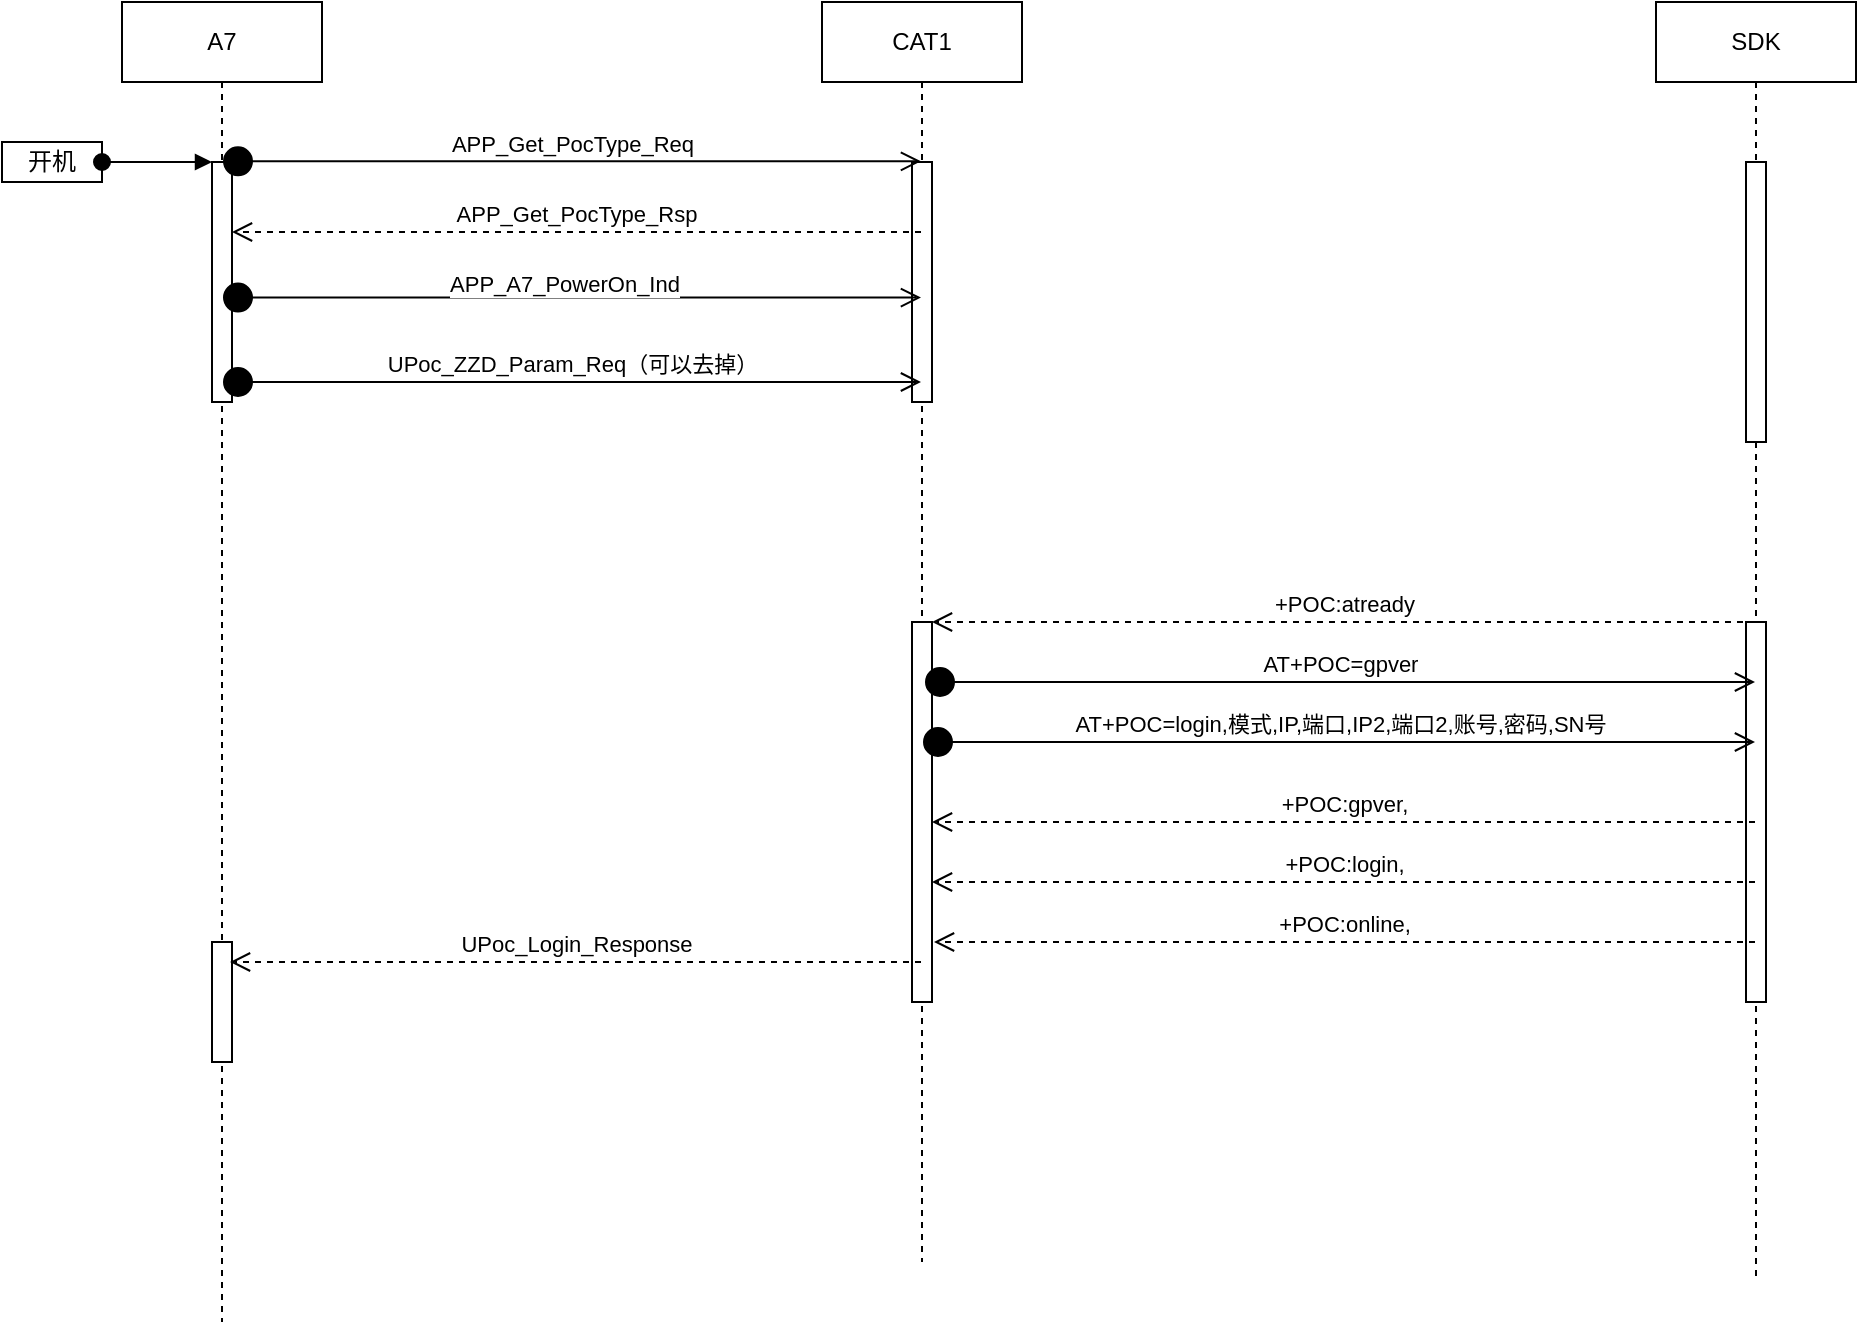 <mxfile version="24.7.8">
  <diagram name="开机" id="13e1069c-82ec-6db2-03f1-153e76fe0fe0">
    <mxGraphModel dx="1132" dy="622" grid="1" gridSize="10" guides="1" tooltips="1" connect="1" arrows="1" fold="1" page="1" pageScale="1" pageWidth="2336" pageHeight="1654" background="none" math="0" shadow="0">
      <root>
        <mxCell id="0" />
        <mxCell id="1" parent="0" />
        <mxCell id="viJgDUvnnvHp10z5MApt-3" value="A7" style="shape=umlLifeline;perimeter=lifelinePerimeter;whiteSpace=wrap;html=1;container=1;dropTarget=0;collapsible=0;recursiveResize=0;outlineConnect=0;portConstraint=eastwest;newEdgeStyle={&quot;curved&quot;:0,&quot;rounded&quot;:0};" vertex="1" parent="1">
          <mxGeometry x="150" y="120" width="100" height="660" as="geometry" />
        </mxCell>
        <mxCell id="viJgDUvnnvHp10z5MApt-5" value="" style="html=1;points=[[0,0,0,0,5],[0,1,0,0,-5],[1,0,0,0,5],[1,1,0,0,-5]];perimeter=orthogonalPerimeter;outlineConnect=0;targetShapes=umlLifeline;portConstraint=eastwest;newEdgeStyle={&quot;curved&quot;:0,&quot;rounded&quot;:0};" vertex="1" parent="viJgDUvnnvHp10z5MApt-3">
          <mxGeometry x="45" y="80" width="10" height="120" as="geometry" />
        </mxCell>
        <mxCell id="viJgDUvnnvHp10z5MApt-37" value="" style="html=1;points=[[0,0,0,0,5],[0,1,0,0,-5],[1,0,0,0,5],[1,1,0,0,-5]];perimeter=orthogonalPerimeter;outlineConnect=0;targetShapes=umlLifeline;portConstraint=eastwest;newEdgeStyle={&quot;curved&quot;:0,&quot;rounded&quot;:0};" vertex="1" parent="viJgDUvnnvHp10z5MApt-3">
          <mxGeometry x="45" y="470" width="10" height="60" as="geometry" />
        </mxCell>
        <mxCell id="viJgDUvnnvHp10z5MApt-4" value="CAT1" style="shape=umlLifeline;perimeter=lifelinePerimeter;whiteSpace=wrap;html=1;container=1;dropTarget=0;collapsible=0;recursiveResize=0;outlineConnect=0;portConstraint=eastwest;newEdgeStyle={&quot;curved&quot;:0,&quot;rounded&quot;:0};" vertex="1" parent="1">
          <mxGeometry x="500" y="120" width="100" height="630" as="geometry" />
        </mxCell>
        <mxCell id="viJgDUvnnvHp10z5MApt-10" value="" style="html=1;points=[[0,0,0,0,5],[0,1,0,0,-5],[1,0,0,0,5],[1,1,0,0,-5]];perimeter=orthogonalPerimeter;outlineConnect=0;targetShapes=umlLifeline;portConstraint=eastwest;newEdgeStyle={&quot;curved&quot;:0,&quot;rounded&quot;:0};" vertex="1" parent="viJgDUvnnvHp10z5MApt-4">
          <mxGeometry x="45" y="80" width="10" height="120" as="geometry" />
        </mxCell>
        <mxCell id="viJgDUvnnvHp10z5MApt-26" value="" style="html=1;points=[[0,0,0,0,5],[0,1,0,0,-5],[1,0,0,0,5],[1,1,0,0,-5]];perimeter=orthogonalPerimeter;outlineConnect=0;targetShapes=umlLifeline;portConstraint=eastwest;newEdgeStyle={&quot;curved&quot;:0,&quot;rounded&quot;:0};" vertex="1" parent="viJgDUvnnvHp10z5MApt-4">
          <mxGeometry x="45" y="310" width="10" height="190" as="geometry" />
        </mxCell>
        <mxCell id="viJgDUvnnvHp10z5MApt-7" value="开机" style="rounded=0;whiteSpace=wrap;html=1;" vertex="1" parent="1">
          <mxGeometry x="90" y="190" width="50" height="20" as="geometry" />
        </mxCell>
        <mxCell id="viJgDUvnnvHp10z5MApt-8" value="" style="html=1;verticalAlign=bottom;startArrow=oval;startFill=1;endArrow=block;startSize=8;curved=0;rounded=0;exitX=1;exitY=0.5;exitDx=0;exitDy=0;" edge="1" parent="1" source="viJgDUvnnvHp10z5MApt-7" target="viJgDUvnnvHp10z5MApt-5">
          <mxGeometry width="60" relative="1" as="geometry">
            <mxPoint x="150" y="200" as="sourcePoint" />
            <mxPoint x="190" y="200" as="targetPoint" />
          </mxGeometry>
        </mxCell>
        <mxCell id="viJgDUvnnvHp10z5MApt-13" value="APP_Get_PocType_Req" style="html=1;verticalAlign=bottom;startArrow=circle;startFill=1;endArrow=open;startSize=6;endSize=8;curved=0;rounded=0;" edge="1" parent="1" target="viJgDUvnnvHp10z5MApt-4">
          <mxGeometry x="0.001" width="80" relative="1" as="geometry">
            <mxPoint x="200" y="199.66" as="sourcePoint" />
            <mxPoint x="280" y="199.66" as="targetPoint" />
            <mxPoint as="offset" />
          </mxGeometry>
        </mxCell>
        <mxCell id="viJgDUvnnvHp10z5MApt-14" value="APP_Get_PocType_Rsp" style="html=1;verticalAlign=bottom;endArrow=open;dashed=1;endSize=8;curved=0;rounded=0;" edge="1" parent="1" source="viJgDUvnnvHp10z5MApt-4">
          <mxGeometry relative="1" as="geometry">
            <mxPoint x="405" y="235" as="sourcePoint" />
            <mxPoint x="205" y="235" as="targetPoint" />
            <Array as="points">
              <mxPoint x="380" y="235" />
            </Array>
          </mxGeometry>
        </mxCell>
        <mxCell id="viJgDUvnnvHp10z5MApt-16" value="APP_A7_PowerOn_Ind" style="html=1;verticalAlign=bottom;startArrow=circle;startFill=1;endArrow=open;startSize=6;endSize=8;curved=0;rounded=0;" edge="1" parent="1" target="viJgDUvnnvHp10z5MApt-4">
          <mxGeometry x="-0.024" y="-2" width="80" relative="1" as="geometry">
            <mxPoint x="200" y="267.76" as="sourcePoint" />
            <mxPoint x="405" y="267.76" as="targetPoint" />
            <mxPoint as="offset" />
          </mxGeometry>
        </mxCell>
        <mxCell id="viJgDUvnnvHp10z5MApt-19" value="UPoc_ZZD_Param_Req（可以去掉）" style="html=1;verticalAlign=bottom;startArrow=circle;startFill=1;endArrow=open;startSize=6;endSize=8;curved=0;rounded=0;" edge="1" parent="1" target="viJgDUvnnvHp10z5MApt-4">
          <mxGeometry x="-0.001" width="80" relative="1" as="geometry">
            <mxPoint x="200" y="310" as="sourcePoint" />
            <mxPoint x="405" y="310" as="targetPoint" />
            <mxPoint as="offset" />
          </mxGeometry>
        </mxCell>
        <mxCell id="viJgDUvnnvHp10z5MApt-24" value="SDK" style="shape=umlLifeline;perimeter=lifelinePerimeter;whiteSpace=wrap;html=1;container=1;dropTarget=0;collapsible=0;recursiveResize=0;outlineConnect=0;portConstraint=eastwest;newEdgeStyle={&quot;curved&quot;:0,&quot;rounded&quot;:0};" vertex="1" parent="1">
          <mxGeometry x="917" y="120" width="100" height="640" as="geometry" />
        </mxCell>
        <mxCell id="viJgDUvnnvHp10z5MApt-25" value="" style="html=1;points=[[0,0,0,0,5],[0,1,0,0,-5],[1,0,0,0,5],[1,1,0,0,-5]];perimeter=orthogonalPerimeter;outlineConnect=0;targetShapes=umlLifeline;portConstraint=eastwest;newEdgeStyle={&quot;curved&quot;:0,&quot;rounded&quot;:0};" vertex="1" parent="viJgDUvnnvHp10z5MApt-24">
          <mxGeometry x="45" y="80" width="10" height="140" as="geometry" />
        </mxCell>
        <mxCell id="viJgDUvnnvHp10z5MApt-27" value="" style="html=1;points=[[0,0,0,0,5],[0,1,0,0,-5],[1,0,0,0,5],[1,1,0,0,-5]];perimeter=orthogonalPerimeter;outlineConnect=0;targetShapes=umlLifeline;portConstraint=eastwest;newEdgeStyle={&quot;curved&quot;:0,&quot;rounded&quot;:0};" vertex="1" parent="viJgDUvnnvHp10z5MApt-24">
          <mxGeometry x="45" y="310" width="10" height="190" as="geometry" />
        </mxCell>
        <mxCell id="viJgDUvnnvHp10z5MApt-29" value="+POC:atready" style="html=1;verticalAlign=bottom;endArrow=open;dashed=1;endSize=8;curved=0;rounded=0;" edge="1" parent="1" source="viJgDUvnnvHp10z5MApt-24">
          <mxGeometry relative="1" as="geometry">
            <mxPoint x="755" y="430" as="sourcePoint" />
            <mxPoint x="555" y="430" as="targetPoint" />
            <Array as="points">
              <mxPoint x="730" y="430" />
            </Array>
          </mxGeometry>
        </mxCell>
        <mxCell id="viJgDUvnnvHp10z5MApt-31" value="AT+POC=gpver" style="html=1;verticalAlign=bottom;startArrow=circle;startFill=1;endArrow=open;startSize=6;endSize=8;curved=0;rounded=0;" edge="1" parent="1" target="viJgDUvnnvHp10z5MApt-24">
          <mxGeometry x="-0.001" width="80" relative="1" as="geometry">
            <mxPoint x="551" y="460" as="sourcePoint" />
            <mxPoint x="756" y="460" as="targetPoint" />
            <mxPoint as="offset" />
          </mxGeometry>
        </mxCell>
        <mxCell id="viJgDUvnnvHp10z5MApt-32" value="&lt;div&gt;&lt;div&gt;AT+POC=login,模式,IP,端口,IP2,端口2,账号,密码,SN号&lt;br&gt;&lt;/div&gt;&lt;/div&gt;" style="html=1;verticalAlign=bottom;startArrow=circle;startFill=1;endArrow=open;startSize=6;endSize=8;curved=0;rounded=0;" edge="1" parent="1" target="viJgDUvnnvHp10z5MApt-24">
          <mxGeometry x="0.0" width="80" relative="1" as="geometry">
            <mxPoint x="550" y="490" as="sourcePoint" />
            <mxPoint x="755" y="490" as="targetPoint" />
            <mxPoint as="offset" />
          </mxGeometry>
        </mxCell>
        <mxCell id="viJgDUvnnvHp10z5MApt-33" value="+POC:gpver," style="html=1;verticalAlign=bottom;endArrow=open;dashed=1;endSize=8;curved=0;rounded=0;" edge="1" parent="1" source="viJgDUvnnvHp10z5MApt-24">
          <mxGeometry relative="1" as="geometry">
            <mxPoint x="755" y="530" as="sourcePoint" />
            <mxPoint x="555" y="530" as="targetPoint" />
            <Array as="points">
              <mxPoint x="730" y="530" />
            </Array>
          </mxGeometry>
        </mxCell>
        <mxCell id="viJgDUvnnvHp10z5MApt-34" value="+POC:login," style="html=1;verticalAlign=bottom;endArrow=open;dashed=1;endSize=8;curved=0;rounded=0;" edge="1" parent="1" source="viJgDUvnnvHp10z5MApt-24">
          <mxGeometry relative="1" as="geometry">
            <mxPoint x="755" y="560" as="sourcePoint" />
            <mxPoint x="555" y="560" as="targetPoint" />
            <Array as="points">
              <mxPoint x="730" y="560" />
            </Array>
            <mxPoint as="offset" />
          </mxGeometry>
        </mxCell>
        <mxCell id="viJgDUvnnvHp10z5MApt-35" value="+POC:online," style="html=1;verticalAlign=bottom;endArrow=open;dashed=1;endSize=8;curved=0;rounded=0;" edge="1" parent="1" source="viJgDUvnnvHp10z5MApt-24">
          <mxGeometry relative="1" as="geometry">
            <mxPoint x="756" y="590" as="sourcePoint" />
            <mxPoint x="556" y="590" as="targetPoint" />
            <Array as="points">
              <mxPoint x="731" y="590" />
            </Array>
            <mxPoint as="offset" />
          </mxGeometry>
        </mxCell>
        <mxCell id="viJgDUvnnvHp10z5MApt-36" value="UPoc_Login_Response" style="html=1;verticalAlign=bottom;endArrow=open;dashed=1;endSize=8;curved=0;rounded=0;" edge="1" parent="1" source="viJgDUvnnvHp10z5MApt-4">
          <mxGeometry relative="1" as="geometry">
            <mxPoint x="404" y="600" as="sourcePoint" />
            <mxPoint x="204" y="600" as="targetPoint" />
            <Array as="points">
              <mxPoint x="379" y="600" />
            </Array>
            <mxPoint as="offset" />
          </mxGeometry>
        </mxCell>
      </root>
    </mxGraphModel>
  </diagram>
</mxfile>
